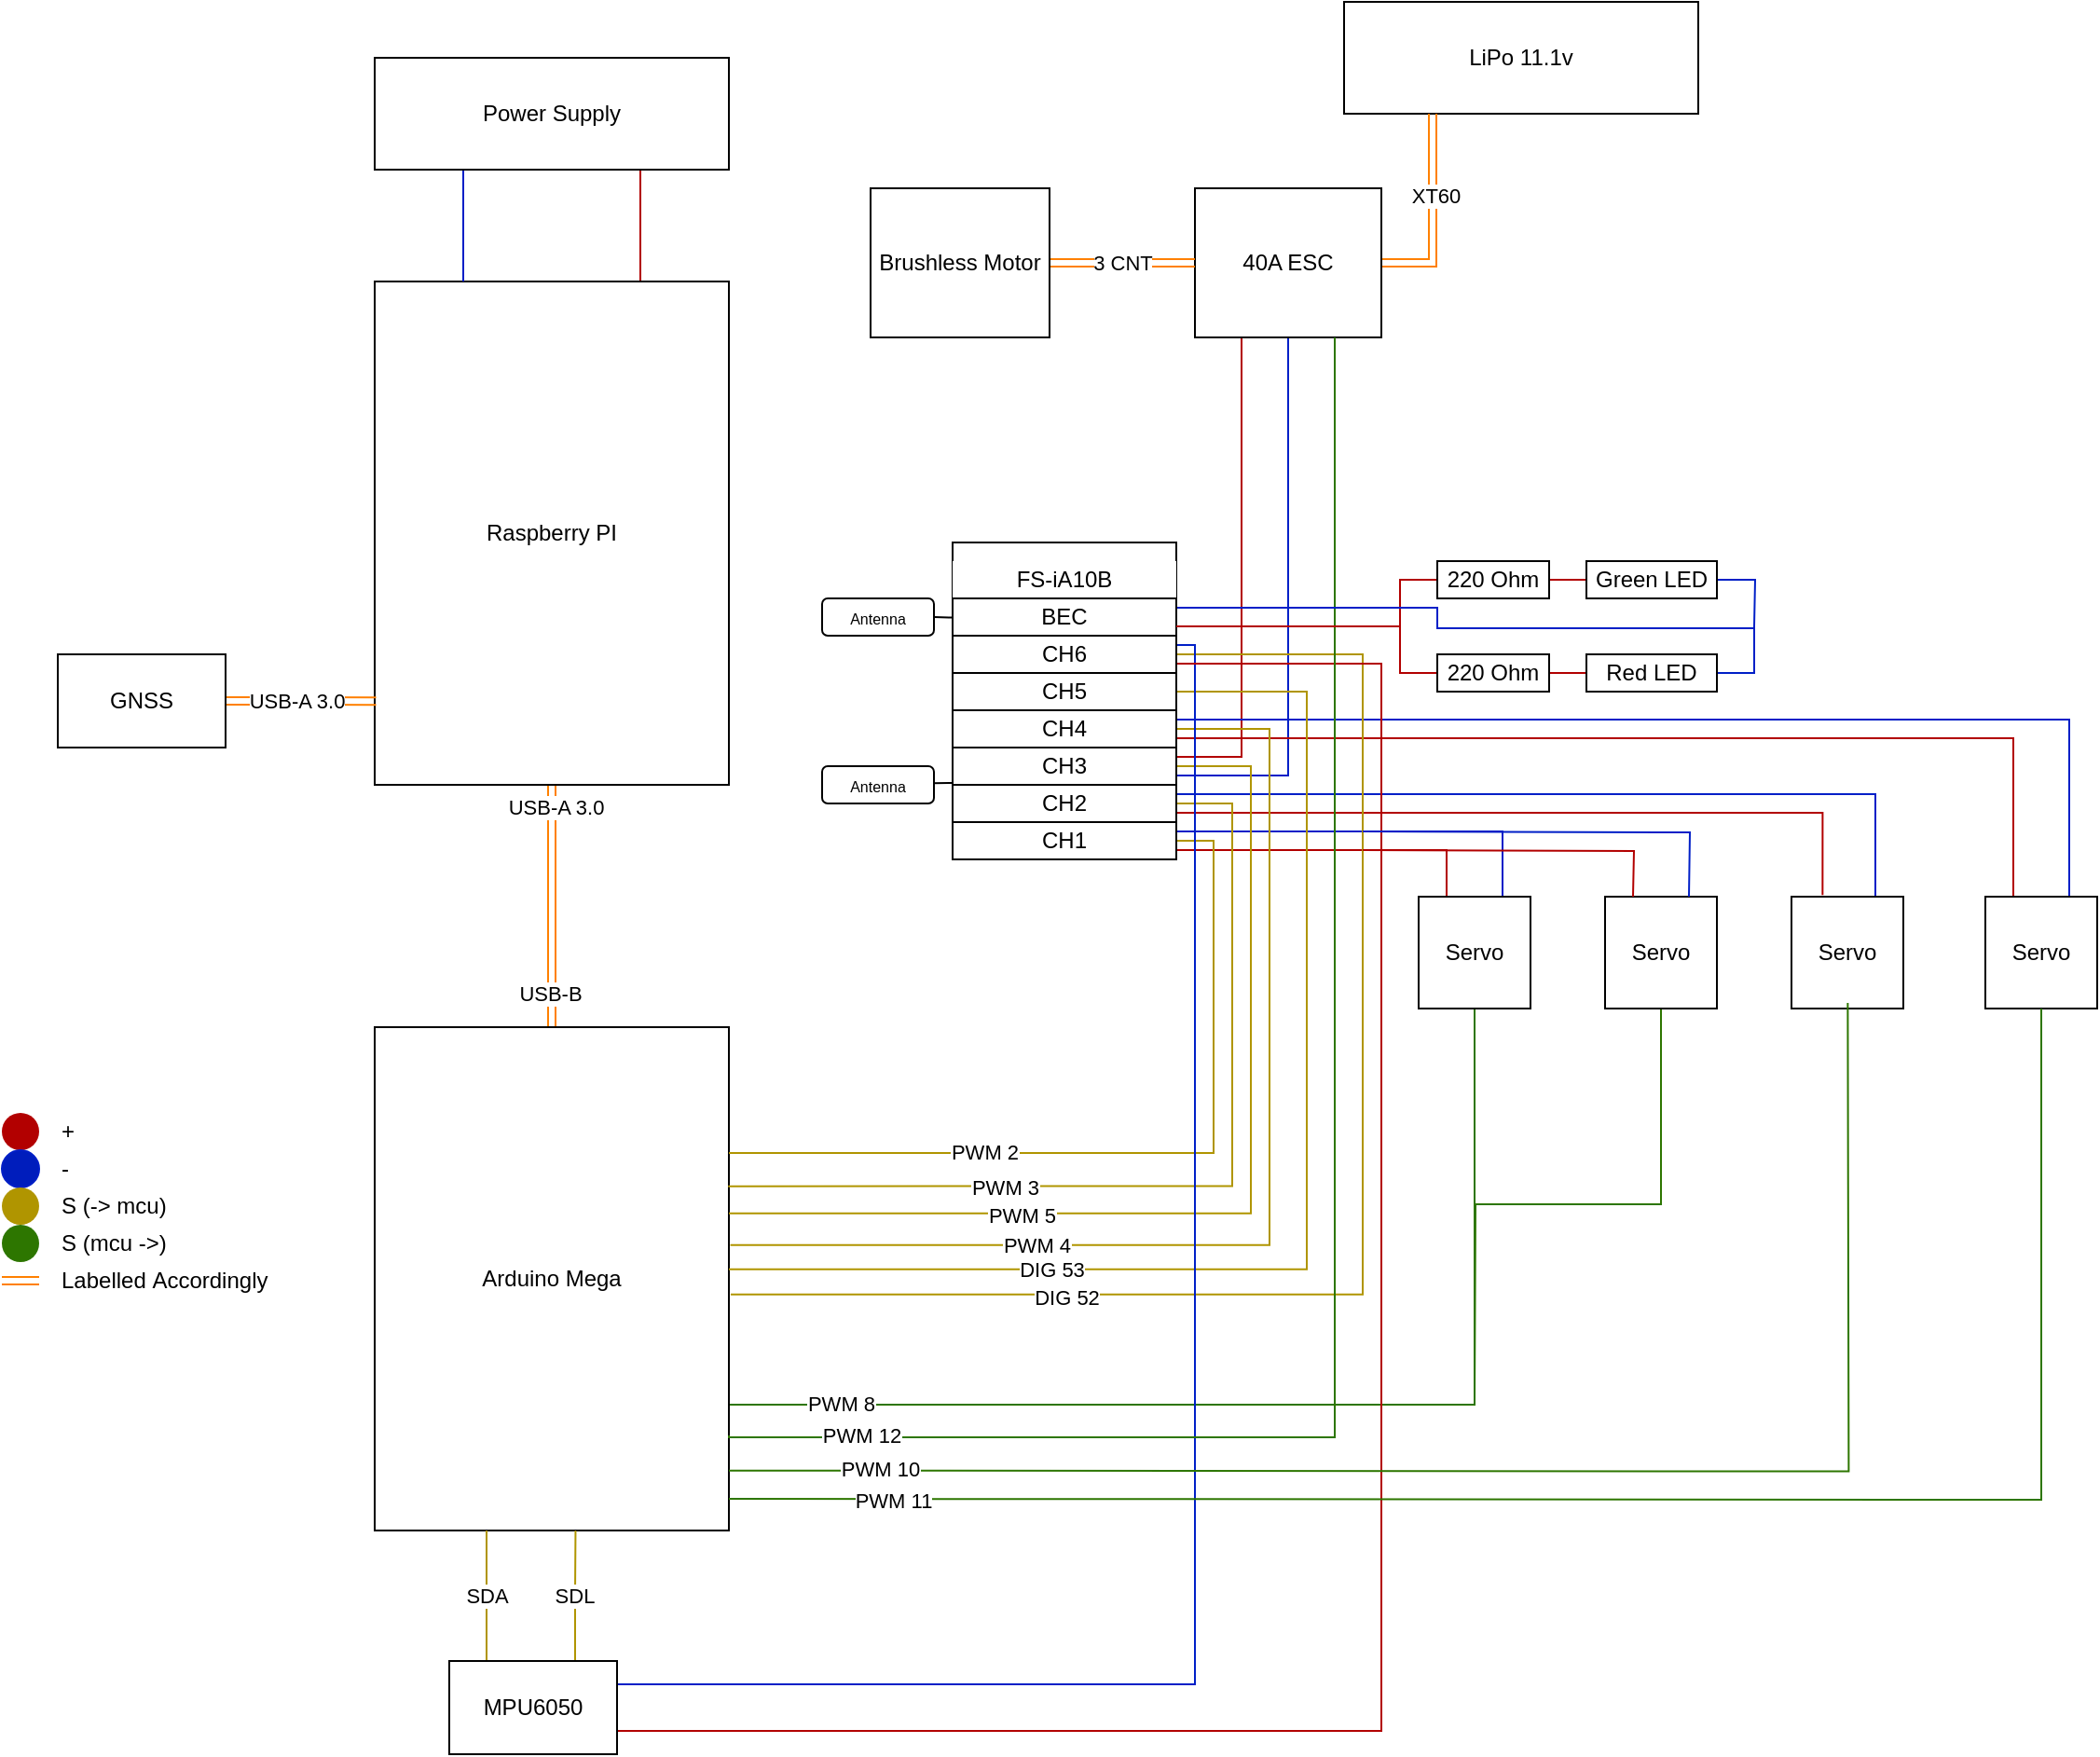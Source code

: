 <mxfile version="21.5.2" type="device">
  <diagram name="Page-1" id="gYwv0pO_W2ZxfAE3Szi0">
    <mxGraphModel dx="1368" dy="1866" grid="1" gridSize="10" guides="1" tooltips="1" connect="1" arrows="1" fold="1" page="1" pageScale="1" pageWidth="850" pageHeight="1100" math="0" shadow="0">
      <root>
        <mxCell id="0" />
        <mxCell id="1" parent="0" />
        <mxCell id="DJHJPJEQN-9kXBu37Lcy-3" value="FS-IA10B" style="rounded=0;whiteSpace=wrap;html=1;" parent="1" vertex="1">
          <mxGeometry x="620" y="-170" width="120" height="170" as="geometry" />
        </mxCell>
        <mxCell id="WVWYZ7rFV6EcUASi3WDG-2" style="edgeStyle=orthogonalEdgeStyle;rounded=0;orthogonalLoop=1;jettySize=auto;html=1;exitX=0.5;exitY=0;exitDx=0;exitDy=0;entryX=0.5;entryY=1;entryDx=0;entryDy=0;startArrow=classic;startFill=1;shape=link;strokeColor=#FF8000;" parent="1" source="DJHJPJEQN-9kXBu37Lcy-4" target="WVWYZ7rFV6EcUASi3WDG-1" edge="1">
          <mxGeometry relative="1" as="geometry" />
        </mxCell>
        <mxCell id="TMuktw5-QDSqHhAgXiy1-4" value="USB-A 3.0" style="edgeLabel;html=1;align=center;verticalAlign=middle;resizable=0;points=[];" parent="WVWYZ7rFV6EcUASi3WDG-2" vertex="1" connectable="0">
          <mxGeometry x="0.815" y="-2" relative="1" as="geometry">
            <mxPoint as="offset" />
          </mxGeometry>
        </mxCell>
        <mxCell id="TMuktw5-QDSqHhAgXiy1-5" value="USB-B" style="edgeLabel;html=1;align=center;verticalAlign=middle;resizable=0;points=[];" parent="WVWYZ7rFV6EcUASi3WDG-2" vertex="1" connectable="0">
          <mxGeometry x="-0.723" y="1" relative="1" as="geometry">
            <mxPoint as="offset" />
          </mxGeometry>
        </mxCell>
        <mxCell id="Wc4w8DCbG8mFYy7jUE38-58" style="edgeStyle=orthogonalEdgeStyle;rounded=0;orthogonalLoop=1;jettySize=auto;html=1;exitX=1;exitY=0.75;exitDx=0;exitDy=0;entryX=0.5;entryY=1;entryDx=0;entryDy=0;fillColor=#60a917;strokeColor=#2D7600;endArrow=none;endFill=0;" parent="1" source="DJHJPJEQN-9kXBu37Lcy-4" target="Wc4w8DCbG8mFYy7jUE38-25" edge="1">
          <mxGeometry relative="1" as="geometry" />
        </mxCell>
        <mxCell id="gy-PyIODb1b4bjc1I1X8-13" value="PWM 8" style="edgeLabel;html=1;align=center;verticalAlign=middle;resizable=0;points=[];" parent="Wc4w8DCbG8mFYy7jUE38-58" vertex="1" connectable="0">
          <mxGeometry x="-0.508" y="1" relative="1" as="geometry">
            <mxPoint x="-91" as="offset" />
          </mxGeometry>
        </mxCell>
        <mxCell id="DJHJPJEQN-9kXBu37Lcy-4" value="&lt;div&gt;Arduino Mega&lt;/div&gt;" style="rounded=0;whiteSpace=wrap;html=1;" parent="1" vertex="1">
          <mxGeometry x="310" y="90" width="190" height="270" as="geometry" />
        </mxCell>
        <mxCell id="G0_ffEqPIUbRc6MpIxqN-1" value="&lt;font style=&quot;font-size: 8px;&quot;&gt;Antenna&lt;/font&gt;" style="rounded=1;whiteSpace=wrap;html=1;" parent="1" vertex="1">
          <mxGeometry x="550" y="-140" width="60" height="20" as="geometry" />
        </mxCell>
        <mxCell id="G0_ffEqPIUbRc6MpIxqN-2" value="&lt;font style=&quot;font-size: 8px;&quot;&gt;Antenna&lt;/font&gt;" style="rounded=1;whiteSpace=wrap;html=1;" parent="1" vertex="1">
          <mxGeometry x="550" y="-50" width="60" height="20" as="geometry" />
        </mxCell>
        <mxCell id="G0_ffEqPIUbRc6MpIxqN-3" value="" style="endArrow=none;html=1;rounded=0;fontSize=8;entryX=1;entryY=0.5;entryDx=0;entryDy=0;exitX=-0.002;exitY=0.237;exitDx=0;exitDy=0;exitPerimeter=0;" parent="1" source="DJHJPJEQN-9kXBu37Lcy-3" target="G0_ffEqPIUbRc6MpIxqN-1" edge="1">
          <mxGeometry width="50" height="50" relative="1" as="geometry">
            <mxPoint x="10" y="190" as="sourcePoint" />
            <mxPoint x="60" y="140" as="targetPoint" />
          </mxGeometry>
        </mxCell>
        <mxCell id="G0_ffEqPIUbRc6MpIxqN-4" value="" style="endArrow=none;html=1;rounded=0;fontSize=8;entryX=1;entryY=0.5;entryDx=0;entryDy=0;" parent="1" edge="1">
          <mxGeometry width="50" height="50" relative="1" as="geometry">
            <mxPoint x="620" y="-41" as="sourcePoint" />
            <mxPoint x="610" y="-40.87" as="targetPoint" />
          </mxGeometry>
        </mxCell>
        <mxCell id="WVWYZ7rFV6EcUASi3WDG-12" style="edgeStyle=orthogonalEdgeStyle;rounded=0;orthogonalLoop=1;jettySize=auto;html=1;exitX=0.75;exitY=0;exitDx=0;exitDy=0;entryX=0.75;entryY=1;entryDx=0;entryDy=0;fillColor=#e51400;strokeColor=#B20000;endArrow=none;endFill=0;" parent="1" source="WVWYZ7rFV6EcUASi3WDG-1" target="WVWYZ7rFV6EcUASi3WDG-8" edge="1">
          <mxGeometry relative="1" as="geometry" />
        </mxCell>
        <mxCell id="WVWYZ7rFV6EcUASi3WDG-1" value="&lt;div&gt;Raspberry PI&lt;/div&gt;" style="rounded=0;whiteSpace=wrap;html=1;" parent="1" vertex="1">
          <mxGeometry x="310" y="-310" width="190" height="270" as="geometry" />
        </mxCell>
        <mxCell id="WVWYZ7rFV6EcUASi3WDG-11" style="edgeStyle=orthogonalEdgeStyle;rounded=0;orthogonalLoop=1;jettySize=auto;html=1;exitX=0.25;exitY=1;exitDx=0;exitDy=0;entryX=0.25;entryY=0;entryDx=0;entryDy=0;fillColor=#0050ef;strokeColor=#001FC7;endArrow=none;endFill=0;" parent="1" source="WVWYZ7rFV6EcUASi3WDG-8" target="WVWYZ7rFV6EcUASi3WDG-1" edge="1">
          <mxGeometry relative="1" as="geometry">
            <mxPoint x="317.714" y="-370" as="targetPoint" />
          </mxGeometry>
        </mxCell>
        <mxCell id="WVWYZ7rFV6EcUASi3WDG-8" value="Power Supply" style="rounded=0;whiteSpace=wrap;html=1;" parent="1" vertex="1">
          <mxGeometry x="310" y="-430" width="190" height="60" as="geometry" />
        </mxCell>
        <mxCell id="Wc4w8DCbG8mFYy7jUE38-6" value="LiPo 11.1v" style="rounded=0;whiteSpace=wrap;html=1;" parent="1" vertex="1">
          <mxGeometry x="830" y="-460" width="190" height="60" as="geometry" />
        </mxCell>
        <mxCell id="Wc4w8DCbG8mFYy7jUE38-11" style="edgeStyle=orthogonalEdgeStyle;rounded=0;orthogonalLoop=1;jettySize=auto;html=1;exitX=0.25;exitY=1;exitDx=0;exitDy=0;entryX=1;entryY=0.25;entryDx=0;entryDy=0;fillColor=#e51400;strokeColor=#B20000;endArrow=none;endFill=0;" parent="1" source="Wc4w8DCbG8mFYy7jUE38-7" target="Wc4w8DCbG8mFYy7jUE38-18" edge="1">
          <mxGeometry relative="1" as="geometry" />
        </mxCell>
        <mxCell id="Wc4w8DCbG8mFYy7jUE38-12" style="edgeStyle=orthogonalEdgeStyle;rounded=0;orthogonalLoop=1;jettySize=auto;html=1;exitX=0.5;exitY=1;exitDx=0;exitDy=0;entryX=1;entryY=0.75;entryDx=0;entryDy=0;endArrow=none;endFill=0;fillColor=#0050ef;strokeColor=#001FC7;" parent="1" source="Wc4w8DCbG8mFYy7jUE38-7" target="Wc4w8DCbG8mFYy7jUE38-18" edge="1">
          <mxGeometry relative="1" as="geometry">
            <Array as="points">
              <mxPoint x="800" y="-45" />
            </Array>
          </mxGeometry>
        </mxCell>
        <mxCell id="D6TfQRYd3fRt45LW4uTW-24" style="edgeStyle=orthogonalEdgeStyle;rounded=0;orthogonalLoop=1;jettySize=auto;html=1;exitX=1;exitY=0.5;exitDx=0;exitDy=0;entryX=0.25;entryY=1;entryDx=0;entryDy=0;shape=link;strokeColor=#FF8000;" parent="1" source="Wc4w8DCbG8mFYy7jUE38-7" target="Wc4w8DCbG8mFYy7jUE38-6" edge="1">
          <mxGeometry relative="1" as="geometry" />
        </mxCell>
        <mxCell id="TMuktw5-QDSqHhAgXiy1-2" value="XT60" style="edgeLabel;html=1;align=center;verticalAlign=middle;resizable=0;points=[];" parent="D6TfQRYd3fRt45LW4uTW-24" vertex="1" connectable="0">
          <mxGeometry x="0.2" relative="1" as="geometry">
            <mxPoint x="1" y="1" as="offset" />
          </mxGeometry>
        </mxCell>
        <mxCell id="Wc4w8DCbG8mFYy7jUE38-7" value="40A ESC" style="rounded=0;whiteSpace=wrap;html=1;" parent="1" vertex="1">
          <mxGeometry x="750" y="-360" width="100" height="80" as="geometry" />
        </mxCell>
        <mxCell id="Wc4w8DCbG8mFYy7jUE38-30" style="edgeStyle=orthogonalEdgeStyle;rounded=0;orthogonalLoop=1;jettySize=auto;html=1;exitX=1;exitY=0.75;exitDx=0;exitDy=0;entryX=0.25;entryY=0;entryDx=0;entryDy=0;fillColor=#e51400;strokeColor=#B20000;endArrow=none;endFill=0;" parent="1" source="Wc4w8DCbG8mFYy7jUE38-16" target="Wc4w8DCbG8mFYy7jUE38-25" edge="1">
          <mxGeometry relative="1" as="geometry" />
        </mxCell>
        <mxCell id="Wc4w8DCbG8mFYy7jUE38-31" style="edgeStyle=orthogonalEdgeStyle;rounded=0;orthogonalLoop=1;jettySize=auto;html=1;exitX=1;exitY=0.25;exitDx=0;exitDy=0;entryX=0.75;entryY=0;entryDx=0;entryDy=0;endArrow=none;endFill=0;fillColor=#0050ef;strokeColor=#001FC7;" parent="1" source="Wc4w8DCbG8mFYy7jUE38-16" target="Wc4w8DCbG8mFYy7jUE38-25" edge="1">
          <mxGeometry relative="1" as="geometry" />
        </mxCell>
        <mxCell id="Wc4w8DCbG8mFYy7jUE38-51" style="edgeStyle=orthogonalEdgeStyle;rounded=0;orthogonalLoop=1;jettySize=auto;html=1;exitX=1;exitY=0.5;exitDx=0;exitDy=0;entryX=1;entryY=0.25;entryDx=0;entryDy=0;fillColor=#e3c800;strokeColor=#B09500;endArrow=none;endFill=0;" parent="1" source="Wc4w8DCbG8mFYy7jUE38-16" target="DJHJPJEQN-9kXBu37Lcy-4" edge="1">
          <mxGeometry relative="1" as="geometry" />
        </mxCell>
        <mxCell id="gy-PyIODb1b4bjc1I1X8-22" value="PWM 2" style="edgeLabel;html=1;align=center;verticalAlign=middle;resizable=0;points=[];" parent="Wc4w8DCbG8mFYy7jUE38-51" vertex="1" connectable="0">
          <mxGeometry x="0.451" y="-1" relative="1" as="geometry">
            <mxPoint x="14" as="offset" />
          </mxGeometry>
        </mxCell>
        <mxCell id="Wc4w8DCbG8mFYy7jUE38-16" value="CH1" style="rounded=0;whiteSpace=wrap;html=1;" parent="1" vertex="1">
          <mxGeometry x="620" y="-20" width="120" height="20" as="geometry" />
        </mxCell>
        <mxCell id="Wc4w8DCbG8mFYy7jUE38-38" style="edgeStyle=orthogonalEdgeStyle;rounded=0;orthogonalLoop=1;jettySize=auto;html=1;exitX=1;exitY=0.75;exitDx=0;exitDy=0;entryX=0.278;entryY=-0.015;entryDx=0;entryDy=0;entryPerimeter=0;fillColor=#e51400;strokeColor=#B20000;endArrow=none;endFill=0;" parent="1" source="Wc4w8DCbG8mFYy7jUE38-17" target="Wc4w8DCbG8mFYy7jUE38-27" edge="1">
          <mxGeometry relative="1" as="geometry" />
        </mxCell>
        <mxCell id="Wc4w8DCbG8mFYy7jUE38-40" style="edgeStyle=orthogonalEdgeStyle;rounded=0;orthogonalLoop=1;jettySize=auto;html=1;exitX=1;exitY=0.25;exitDx=0;exitDy=0;entryX=0.75;entryY=0;entryDx=0;entryDy=0;endArrow=none;endFill=0;fillColor=#0050ef;strokeColor=#001FC7;" parent="1" source="Wc4w8DCbG8mFYy7jUE38-17" target="Wc4w8DCbG8mFYy7jUE38-27" edge="1">
          <mxGeometry relative="1" as="geometry" />
        </mxCell>
        <mxCell id="Wc4w8DCbG8mFYy7jUE38-52" style="edgeStyle=orthogonalEdgeStyle;rounded=0;orthogonalLoop=1;jettySize=auto;html=1;exitX=1;exitY=0.5;exitDx=0;exitDy=0;entryX=0.998;entryY=0.316;entryDx=0;entryDy=0;entryPerimeter=0;fillColor=#e3c800;strokeColor=#B09500;endArrow=none;endFill=0;" parent="1" source="Wc4w8DCbG8mFYy7jUE38-17" target="DJHJPJEQN-9kXBu37Lcy-4" edge="1">
          <mxGeometry relative="1" as="geometry">
            <Array as="points">
              <mxPoint x="770" y="-30" />
              <mxPoint x="770" y="175" />
            </Array>
          </mxGeometry>
        </mxCell>
        <mxCell id="gy-PyIODb1b4bjc1I1X8-21" value="PWM 3" style="edgeLabel;html=1;align=center;verticalAlign=middle;resizable=0;points=[];" parent="Wc4w8DCbG8mFYy7jUE38-52" vertex="1" connectable="0">
          <mxGeometry x="0.414" relative="1" as="geometry">
            <mxPoint as="offset" />
          </mxGeometry>
        </mxCell>
        <mxCell id="Wc4w8DCbG8mFYy7jUE38-17" value="CH2" style="rounded=0;whiteSpace=wrap;html=1;" parent="1" vertex="1">
          <mxGeometry x="620" y="-40" width="120" height="20" as="geometry" />
        </mxCell>
        <mxCell id="Wc4w8DCbG8mFYy7jUE38-53" style="edgeStyle=orthogonalEdgeStyle;rounded=0;orthogonalLoop=1;jettySize=auto;html=1;exitX=1;exitY=0.5;exitDx=0;exitDy=0;entryX=1;entryY=0.37;entryDx=0;entryDy=0;entryPerimeter=0;fillColor=#e3c800;strokeColor=#B09500;endArrow=none;endFill=0;" parent="1" source="Wc4w8DCbG8mFYy7jUE38-18" target="DJHJPJEQN-9kXBu37Lcy-4" edge="1">
          <mxGeometry relative="1" as="geometry">
            <Array as="points">
              <mxPoint x="780" y="-50" />
              <mxPoint x="780" y="190" />
            </Array>
          </mxGeometry>
        </mxCell>
        <mxCell id="gy-PyIODb1b4bjc1I1X8-20" value="PWM 5" style="edgeLabel;html=1;align=center;verticalAlign=middle;resizable=0;points=[];" parent="Wc4w8DCbG8mFYy7jUE38-53" vertex="1" connectable="0">
          <mxGeometry x="0.367" relative="1" as="geometry">
            <mxPoint x="-21" y="1" as="offset" />
          </mxGeometry>
        </mxCell>
        <mxCell id="Wc4w8DCbG8mFYy7jUE38-18" value="CH3" style="rounded=0;whiteSpace=wrap;html=1;" parent="1" vertex="1">
          <mxGeometry x="620" y="-60" width="120" height="20" as="geometry" />
        </mxCell>
        <mxCell id="Wc4w8DCbG8mFYy7jUE38-45" style="edgeStyle=orthogonalEdgeStyle;rounded=0;orthogonalLoop=1;jettySize=auto;html=1;exitX=1;exitY=0.75;exitDx=0;exitDy=0;entryX=0.25;entryY=0;entryDx=0;entryDy=0;fillColor=#e51400;strokeColor=#B20000;endArrow=none;endFill=0;" parent="1" source="Wc4w8DCbG8mFYy7jUE38-19" target="Wc4w8DCbG8mFYy7jUE38-28" edge="1">
          <mxGeometry relative="1" as="geometry" />
        </mxCell>
        <mxCell id="Wc4w8DCbG8mFYy7jUE38-46" style="edgeStyle=orthogonalEdgeStyle;rounded=0;orthogonalLoop=1;jettySize=auto;html=1;exitX=1;exitY=0.25;exitDx=0;exitDy=0;entryX=0.75;entryY=0;entryDx=0;entryDy=0;endArrow=none;endFill=0;fillColor=#0050ef;strokeColor=#001FC7;" parent="1" source="Wc4w8DCbG8mFYy7jUE38-19" target="Wc4w8DCbG8mFYy7jUE38-28" edge="1">
          <mxGeometry relative="1" as="geometry" />
        </mxCell>
        <mxCell id="Wc4w8DCbG8mFYy7jUE38-54" style="edgeStyle=orthogonalEdgeStyle;rounded=0;orthogonalLoop=1;jettySize=auto;html=1;exitX=1;exitY=0.5;exitDx=0;exitDy=0;entryX=1.004;entryY=0.433;entryDx=0;entryDy=0;entryPerimeter=0;fillColor=#e3c800;strokeColor=#B09500;endArrow=none;endFill=0;" parent="1" source="Wc4w8DCbG8mFYy7jUE38-19" target="DJHJPJEQN-9kXBu37Lcy-4" edge="1">
          <mxGeometry relative="1" as="geometry">
            <mxPoint x="800" y="210" as="targetPoint" />
            <Array as="points">
              <mxPoint x="790" y="-70" />
              <mxPoint x="790" y="207" />
            </Array>
          </mxGeometry>
        </mxCell>
        <mxCell id="gy-PyIODb1b4bjc1I1X8-19" value="PWM 4" style="edgeLabel;html=1;align=center;verticalAlign=middle;resizable=0;points=[];" parent="Wc4w8DCbG8mFYy7jUE38-54" vertex="1" connectable="0">
          <mxGeometry x="0.391" relative="1" as="geometry">
            <mxPoint x="-24" as="offset" />
          </mxGeometry>
        </mxCell>
        <mxCell id="Wc4w8DCbG8mFYy7jUE38-19" value="CH4" style="rounded=0;whiteSpace=wrap;html=1;" parent="1" vertex="1">
          <mxGeometry x="620" y="-80" width="120" height="20" as="geometry" />
        </mxCell>
        <mxCell id="Wc4w8DCbG8mFYy7jUE38-55" style="edgeStyle=orthogonalEdgeStyle;rounded=0;orthogonalLoop=1;jettySize=auto;html=1;exitX=1;exitY=0.5;exitDx=0;exitDy=0;entryX=1;entryY=0.481;entryDx=0;entryDy=0;entryPerimeter=0;fillColor=#e3c800;strokeColor=#B09500;endArrow=none;endFill=0;" parent="1" source="Wc4w8DCbG8mFYy7jUE38-21" target="DJHJPJEQN-9kXBu37Lcy-4" edge="1">
          <mxGeometry relative="1" as="geometry">
            <Array as="points">
              <mxPoint x="810" y="-90" />
              <mxPoint x="810" y="220" />
            </Array>
          </mxGeometry>
        </mxCell>
        <mxCell id="gy-PyIODb1b4bjc1I1X8-18" value="DIG 53" style="edgeLabel;html=1;align=center;verticalAlign=middle;resizable=0;points=[];" parent="Wc4w8DCbG8mFYy7jUE38-55" vertex="1" connectable="0">
          <mxGeometry x="0.589" y="1" relative="1" as="geometry">
            <mxPoint x="31" y="-1" as="offset" />
          </mxGeometry>
        </mxCell>
        <mxCell id="Wc4w8DCbG8mFYy7jUE38-21" value="CH5" style="rounded=0;whiteSpace=wrap;html=1;" parent="1" vertex="1">
          <mxGeometry x="620" y="-100" width="120" height="20" as="geometry" />
        </mxCell>
        <mxCell id="Wc4w8DCbG8mFYy7jUE38-67" style="edgeStyle=orthogonalEdgeStyle;rounded=0;orthogonalLoop=1;jettySize=auto;html=1;exitX=1;exitY=0.5;exitDx=0;exitDy=0;entryX=1.005;entryY=0.531;entryDx=0;entryDy=0;entryPerimeter=0;fillColor=#e3c800;strokeColor=#B09500;endArrow=none;endFill=0;" parent="1" source="Wc4w8DCbG8mFYy7jUE38-22" target="DJHJPJEQN-9kXBu37Lcy-4" edge="1">
          <mxGeometry relative="1" as="geometry">
            <Array as="points">
              <mxPoint x="840" y="-110" />
              <mxPoint x="840" y="233" />
            </Array>
          </mxGeometry>
        </mxCell>
        <mxCell id="gy-PyIODb1b4bjc1I1X8-17" value="DIG 52" style="edgeLabel;html=1;align=center;verticalAlign=middle;resizable=0;points=[];" parent="Wc4w8DCbG8mFYy7jUE38-67" vertex="1" connectable="0">
          <mxGeometry x="0.509" relative="1" as="geometry">
            <mxPoint x="-12" y="1" as="offset" />
          </mxGeometry>
        </mxCell>
        <mxCell id="nr2log7gX2YYfn-kNCAz-1" style="edgeStyle=orthogonalEdgeStyle;rounded=0;orthogonalLoop=1;jettySize=auto;html=1;exitX=1;exitY=0.25;exitDx=0;exitDy=0;entryX=1;entryY=0.25;entryDx=0;entryDy=0;strokeColor=#001FC7;endArrow=none;endFill=0;" parent="1" source="Wc4w8DCbG8mFYy7jUE38-22" target="gy-PyIODb1b4bjc1I1X8-1" edge="1">
          <mxGeometry relative="1" as="geometry">
            <Array as="points">
              <mxPoint x="750" y="-115" />
              <mxPoint x="750" y="443" />
            </Array>
          </mxGeometry>
        </mxCell>
        <mxCell id="nr2log7gX2YYfn-kNCAz-2" style="edgeStyle=orthogonalEdgeStyle;rounded=0;orthogonalLoop=1;jettySize=auto;html=1;exitX=1;exitY=0.75;exitDx=0;exitDy=0;entryX=1;entryY=0.75;entryDx=0;entryDy=0;strokeColor=#B20000;endArrow=none;endFill=0;" parent="1" source="Wc4w8DCbG8mFYy7jUE38-22" target="gy-PyIODb1b4bjc1I1X8-1" edge="1">
          <mxGeometry relative="1" as="geometry">
            <Array as="points">
              <mxPoint x="850" y="-105" />
              <mxPoint x="850" y="468" />
            </Array>
          </mxGeometry>
        </mxCell>
        <mxCell id="Wc4w8DCbG8mFYy7jUE38-22" value="CH6" style="rounded=0;whiteSpace=wrap;html=1;" parent="1" vertex="1">
          <mxGeometry x="620" y="-120" width="120" height="20" as="geometry" />
        </mxCell>
        <mxCell id="Wc4w8DCbG8mFYy7jUE38-23" value="FS-iA10B" style="rounded=0;whiteSpace=wrap;html=1;strokeColor=none;" parent="1" vertex="1">
          <mxGeometry x="620" y="-160" width="120" height="20" as="geometry" />
        </mxCell>
        <mxCell id="Wc4w8DCbG8mFYy7jUE38-24" style="edgeStyle=orthogonalEdgeStyle;rounded=0;orthogonalLoop=1;jettySize=auto;html=1;exitX=0.75;exitY=1;exitDx=0;exitDy=0;fillColor=#60a917;strokeColor=#2D7600;endArrow=none;endFill=0;" parent="1" source="Wc4w8DCbG8mFYy7jUE38-7" edge="1">
          <mxGeometry relative="1" as="geometry">
            <mxPoint x="940" y="-260" as="sourcePoint" />
            <mxPoint x="500" y="309" as="targetPoint" />
            <Array as="points">
              <mxPoint x="825" y="310" />
              <mxPoint x="500" y="310" />
            </Array>
          </mxGeometry>
        </mxCell>
        <mxCell id="gy-PyIODb1b4bjc1I1X8-14" value="PWM 12" style="edgeLabel;html=1;align=center;verticalAlign=middle;resizable=0;points=[];" parent="Wc4w8DCbG8mFYy7jUE38-24" vertex="1" connectable="0">
          <mxGeometry x="0.849" y="-1" relative="1" as="geometry">
            <mxPoint x="3" as="offset" />
          </mxGeometry>
        </mxCell>
        <mxCell id="Wc4w8DCbG8mFYy7jUE38-25" value="Servo" style="rounded=0;whiteSpace=wrap;html=1;" parent="1" vertex="1">
          <mxGeometry x="870" y="20" width="60" height="60" as="geometry" />
        </mxCell>
        <mxCell id="D6TfQRYd3fRt45LW4uTW-27" style="edgeStyle=orthogonalEdgeStyle;rounded=0;orthogonalLoop=1;jettySize=auto;html=1;exitX=0.5;exitY=1;exitDx=0;exitDy=0;strokeColor=#2D7600;endArrow=none;endFill=0;" parent="1" source="Wc4w8DCbG8mFYy7jUE38-26" edge="1">
          <mxGeometry relative="1" as="geometry">
            <mxPoint x="900" y="290" as="targetPoint" />
          </mxGeometry>
        </mxCell>
        <mxCell id="Wc4w8DCbG8mFYy7jUE38-26" value="Servo" style="rounded=0;whiteSpace=wrap;html=1;" parent="1" vertex="1">
          <mxGeometry x="970" y="20" width="60" height="60" as="geometry" />
        </mxCell>
        <mxCell id="Wc4w8DCbG8mFYy7jUE38-27" value="Servo" style="rounded=0;whiteSpace=wrap;html=1;" parent="1" vertex="1">
          <mxGeometry x="1070" y="20" width="60" height="60" as="geometry" />
        </mxCell>
        <mxCell id="Wc4w8DCbG8mFYy7jUE38-28" value="Servo" style="rounded=0;whiteSpace=wrap;html=1;" parent="1" vertex="1">
          <mxGeometry x="1174" y="20" width="60" height="60" as="geometry" />
        </mxCell>
        <mxCell id="Wc4w8DCbG8mFYy7jUE38-34" style="edgeStyle=orthogonalEdgeStyle;rounded=0;orthogonalLoop=1;jettySize=auto;html=1;exitX=1;exitY=0.75;exitDx=0;exitDy=0;entryX=0.25;entryY=0;entryDx=0;entryDy=0;fillColor=#e51400;strokeColor=#B20000;endArrow=none;endFill=0;" parent="1" edge="1">
          <mxGeometry relative="1" as="geometry">
            <mxPoint x="840" y="-5" as="sourcePoint" />
            <mxPoint x="985" y="20" as="targetPoint" />
          </mxGeometry>
        </mxCell>
        <mxCell id="Wc4w8DCbG8mFYy7jUE38-35" style="edgeStyle=orthogonalEdgeStyle;rounded=0;orthogonalLoop=1;jettySize=auto;html=1;exitX=1;exitY=0.25;exitDx=0;exitDy=0;entryX=0.75;entryY=0;entryDx=0;entryDy=0;endArrow=none;endFill=0;fillColor=#0050ef;strokeColor=#001FC7;" parent="1" edge="1">
          <mxGeometry relative="1" as="geometry">
            <mxPoint x="840" y="-15" as="sourcePoint" />
            <mxPoint x="1015" y="20" as="targetPoint" />
          </mxGeometry>
        </mxCell>
        <mxCell id="Wc4w8DCbG8mFYy7jUE38-60" style="edgeStyle=orthogonalEdgeStyle;rounded=0;orthogonalLoop=1;jettySize=auto;html=1;exitX=0.999;exitY=0.892;exitDx=0;exitDy=0;entryX=0.5;entryY=1;entryDx=0;entryDy=0;fillColor=#60a917;strokeColor=#2D7600;endArrow=none;endFill=0;exitPerimeter=0;" parent="1" edge="1">
          <mxGeometry relative="1" as="geometry">
            <mxPoint x="500.0" y="327.84" as="sourcePoint" />
            <mxPoint x="1100.19" y="77" as="targetPoint" />
          </mxGeometry>
        </mxCell>
        <mxCell id="gy-PyIODb1b4bjc1I1X8-15" value="PWM 10" style="edgeLabel;html=1;align=center;verticalAlign=middle;resizable=0;points=[];" parent="Wc4w8DCbG8mFYy7jUE38-60" vertex="1" connectable="0">
          <mxGeometry x="-0.689" relative="1" as="geometry">
            <mxPoint x="-52" y="-1" as="offset" />
          </mxGeometry>
        </mxCell>
        <mxCell id="Wc4w8DCbG8mFYy7jUE38-61" style="edgeStyle=orthogonalEdgeStyle;rounded=0;orthogonalLoop=1;jettySize=auto;html=1;entryX=0.5;entryY=1;entryDx=0;entryDy=0;fillColor=#60a917;strokeColor=#2D7600;endArrow=none;endFill=0;" parent="1" target="Wc4w8DCbG8mFYy7jUE38-28" edge="1">
          <mxGeometry relative="1" as="geometry">
            <mxPoint x="500" y="343" as="sourcePoint" />
            <mxPoint x="900" y="130" as="targetPoint" />
          </mxGeometry>
        </mxCell>
        <mxCell id="gy-PyIODb1b4bjc1I1X8-16" value="PWM 11" style="edgeLabel;html=1;align=center;verticalAlign=middle;resizable=0;points=[];" parent="Wc4w8DCbG8mFYy7jUE38-61" vertex="1" connectable="0">
          <mxGeometry x="-0.605" relative="1" as="geometry">
            <mxPoint x="-103" y="1" as="offset" />
          </mxGeometry>
        </mxCell>
        <mxCell id="D6TfQRYd3fRt45LW4uTW-6" style="edgeStyle=orthogonalEdgeStyle;rounded=0;orthogonalLoop=1;jettySize=auto;html=1;entryX=0.004;entryY=0.834;entryDx=0;entryDy=0;entryPerimeter=0;shape=link;strokeColor=#FF8000;" parent="1" source="D6TfQRYd3fRt45LW4uTW-5" target="WVWYZ7rFV6EcUASi3WDG-1" edge="1">
          <mxGeometry relative="1" as="geometry" />
        </mxCell>
        <mxCell id="TMuktw5-QDSqHhAgXiy1-3" value="USB-A 3.0" style="edgeLabel;html=1;align=center;verticalAlign=middle;resizable=0;points=[];" parent="D6TfQRYd3fRt45LW4uTW-6" vertex="1" connectable="0">
          <mxGeometry x="-0.061" relative="1" as="geometry">
            <mxPoint as="offset" />
          </mxGeometry>
        </mxCell>
        <mxCell id="D6TfQRYd3fRt45LW4uTW-5" value="&lt;div&gt;GNSS&lt;/div&gt;" style="rounded=0;whiteSpace=wrap;html=1;" parent="1" vertex="1">
          <mxGeometry x="140" y="-110" width="90" height="50" as="geometry" />
        </mxCell>
        <mxCell id="D6TfQRYd3fRt45LW4uTW-9" value="" style="ellipse;whiteSpace=wrap;html=1;aspect=fixed;fillColor=#B20000;strokeColor=none;" parent="1" vertex="1">
          <mxGeometry x="110" y="136" width="20" height="20" as="geometry" />
        </mxCell>
        <mxCell id="D6TfQRYd3fRt45LW4uTW-12" value="+" style="text;html=1;strokeColor=none;fillColor=none;align=left;verticalAlign=middle;whiteSpace=wrap;rounded=0;" parent="1" vertex="1">
          <mxGeometry x="140" y="136" width="60" height="20" as="geometry" />
        </mxCell>
        <mxCell id="D6TfQRYd3fRt45LW4uTW-13" value="" style="ellipse;whiteSpace=wrap;html=1;aspect=fixed;fillColor=#001DBC;strokeColor=#001FC7;" parent="1" vertex="1">
          <mxGeometry x="110" y="156" width="20" height="20" as="geometry" />
        </mxCell>
        <mxCell id="D6TfQRYd3fRt45LW4uTW-14" value="-" style="text;html=1;strokeColor=none;fillColor=none;align=left;verticalAlign=middle;whiteSpace=wrap;rounded=0;" parent="1" vertex="1">
          <mxGeometry x="140" y="156" width="60" height="20" as="geometry" />
        </mxCell>
        <mxCell id="D6TfQRYd3fRt45LW4uTW-15" value="S (-&amp;gt; mcu)" style="text;html=1;strokeColor=none;fillColor=none;align=left;verticalAlign=middle;whiteSpace=wrap;rounded=0;" parent="1" vertex="1">
          <mxGeometry x="140" y="176" width="60" height="20" as="geometry" />
        </mxCell>
        <mxCell id="D6TfQRYd3fRt45LW4uTW-16" value="" style="ellipse;whiteSpace=wrap;html=1;aspect=fixed;fillColor=#B09500;strokeColor=none;" parent="1" vertex="1">
          <mxGeometry x="110" y="176" width="20" height="20" as="geometry" />
        </mxCell>
        <mxCell id="D6TfQRYd3fRt45LW4uTW-17" value="" style="ellipse;whiteSpace=wrap;html=1;aspect=fixed;fillColor=#2D7600;strokeColor=none;" parent="1" vertex="1">
          <mxGeometry x="110" y="196" width="20" height="20" as="geometry" />
        </mxCell>
        <mxCell id="D6TfQRYd3fRt45LW4uTW-18" value="S (mcu -&amp;gt;)" style="text;html=1;strokeColor=none;fillColor=none;align=left;verticalAlign=middle;whiteSpace=wrap;rounded=0;" parent="1" vertex="1">
          <mxGeometry x="140" y="196" width="60" height="20" as="geometry" />
        </mxCell>
        <mxCell id="D6TfQRYd3fRt45LW4uTW-22" value="" style="edgeStyle=orthogonalEdgeStyle;rounded=0;orthogonalLoop=1;jettySize=auto;html=1;shape=link;strokeColor=#FF8000;" parent="1" source="D6TfQRYd3fRt45LW4uTW-20" target="Wc4w8DCbG8mFYy7jUE38-7" edge="1">
          <mxGeometry relative="1" as="geometry">
            <Array as="points">
              <mxPoint x="740" y="-320" />
              <mxPoint x="740" y="-320" />
            </Array>
          </mxGeometry>
        </mxCell>
        <mxCell id="TMuktw5-QDSqHhAgXiy1-1" value="3 CNT" style="edgeLabel;html=1;align=center;verticalAlign=middle;resizable=0;points=[];" parent="D6TfQRYd3fRt45LW4uTW-22" vertex="1" connectable="0">
          <mxGeometry relative="1" as="geometry">
            <mxPoint as="offset" />
          </mxGeometry>
        </mxCell>
        <mxCell id="D6TfQRYd3fRt45LW4uTW-20" value="Brushless Motor" style="rounded=0;whiteSpace=wrap;html=1;" parent="1" vertex="1">
          <mxGeometry x="576" y="-360" width="96" height="80" as="geometry" />
        </mxCell>
        <mxCell id="D6TfQRYd3fRt45LW4uTW-25" value="" style="endArrow=none;html=1;rounded=0;shape=link;strokeColor=#FF8000;" parent="1" edge="1">
          <mxGeometry width="50" height="50" relative="1" as="geometry">
            <mxPoint x="110" y="226" as="sourcePoint" />
            <mxPoint x="130" y="226" as="targetPoint" />
          </mxGeometry>
        </mxCell>
        <mxCell id="D6TfQRYd3fRt45LW4uTW-26" value="Labelled&amp;nbsp;Accordingly" style="text;html=1;strokeColor=none;fillColor=none;align=left;verticalAlign=middle;whiteSpace=wrap;rounded=0;" parent="1" vertex="1">
          <mxGeometry x="140" y="216" width="160" height="20" as="geometry" />
        </mxCell>
        <mxCell id="D6TfQRYd3fRt45LW4uTW-32" style="edgeStyle=orthogonalEdgeStyle;rounded=0;orthogonalLoop=1;jettySize=auto;html=1;exitX=1;exitY=0.75;exitDx=0;exitDy=0;entryX=0;entryY=0.5;entryDx=0;entryDy=0;endArrow=none;endFill=0;strokeColor=#B20000;" parent="1" source="D6TfQRYd3fRt45LW4uTW-28" target="D6TfQRYd3fRt45LW4uTW-31" edge="1">
          <mxGeometry relative="1" as="geometry">
            <Array as="points">
              <mxPoint x="860" y="-125" />
              <mxPoint x="860" y="-150" />
            </Array>
          </mxGeometry>
        </mxCell>
        <mxCell id="D6TfQRYd3fRt45LW4uTW-43" style="edgeStyle=orthogonalEdgeStyle;rounded=0;orthogonalLoop=1;jettySize=auto;html=1;exitX=1;exitY=0.25;exitDx=0;exitDy=0;endArrow=none;endFill=0;strokeColor=#001FC7;" parent="1" source="D6TfQRYd3fRt45LW4uTW-28" edge="1">
          <mxGeometry relative="1" as="geometry">
            <mxPoint x="1050" y="-125" as="targetPoint" />
            <Array as="points">
              <mxPoint x="880" y="-135" />
              <mxPoint x="880" y="-124" />
              <mxPoint x="1050" y="-124" />
            </Array>
          </mxGeometry>
        </mxCell>
        <mxCell id="D6TfQRYd3fRt45LW4uTW-28" value="BEC" style="rounded=0;whiteSpace=wrap;html=1;" parent="1" vertex="1">
          <mxGeometry x="620" y="-140" width="120" height="20" as="geometry" />
        </mxCell>
        <mxCell id="D6TfQRYd3fRt45LW4uTW-38" style="edgeStyle=orthogonalEdgeStyle;rounded=0;orthogonalLoop=1;jettySize=auto;html=1;exitX=1;exitY=0.5;exitDx=0;exitDy=0;entryX=0;entryY=0.5;entryDx=0;entryDy=0;endArrow=none;endFill=0;strokeColor=#B20000;" parent="1" source="D6TfQRYd3fRt45LW4uTW-31" target="D6TfQRYd3fRt45LW4uTW-37" edge="1">
          <mxGeometry relative="1" as="geometry" />
        </mxCell>
        <mxCell id="D6TfQRYd3fRt45LW4uTW-31" value="220 Ohm" style="rounded=0;whiteSpace=wrap;html=1;" parent="1" vertex="1">
          <mxGeometry x="880" y="-160" width="60" height="20" as="geometry" />
        </mxCell>
        <mxCell id="D6TfQRYd3fRt45LW4uTW-36" style="edgeStyle=orthogonalEdgeStyle;rounded=0;orthogonalLoop=1;jettySize=auto;html=1;exitX=0;exitY=0.5;exitDx=0;exitDy=0;entryX=1;entryY=0.75;entryDx=0;entryDy=0;endArrow=none;endFill=0;strokeColor=#B20000;" parent="1" source="D6TfQRYd3fRt45LW4uTW-35" target="D6TfQRYd3fRt45LW4uTW-28" edge="1">
          <mxGeometry relative="1" as="geometry">
            <Array as="points">
              <mxPoint x="860" y="-100" />
              <mxPoint x="860" y="-125" />
            </Array>
          </mxGeometry>
        </mxCell>
        <mxCell id="D6TfQRYd3fRt45LW4uTW-40" style="edgeStyle=orthogonalEdgeStyle;rounded=0;orthogonalLoop=1;jettySize=auto;html=1;exitX=1;exitY=0.5;exitDx=0;exitDy=0;entryX=0;entryY=0.5;entryDx=0;entryDy=0;endArrow=none;endFill=0;strokeColor=#B20000;" parent="1" source="D6TfQRYd3fRt45LW4uTW-35" target="D6TfQRYd3fRt45LW4uTW-39" edge="1">
          <mxGeometry relative="1" as="geometry" />
        </mxCell>
        <mxCell id="D6TfQRYd3fRt45LW4uTW-35" value="220 Ohm" style="rounded=0;whiteSpace=wrap;html=1;" parent="1" vertex="1">
          <mxGeometry x="880" y="-110" width="60" height="20" as="geometry" />
        </mxCell>
        <mxCell id="D6TfQRYd3fRt45LW4uTW-41" style="edgeStyle=orthogonalEdgeStyle;rounded=0;orthogonalLoop=1;jettySize=auto;html=1;endArrow=none;endFill=0;strokeColor=#001FC7;" parent="1" source="D6TfQRYd3fRt45LW4uTW-37" edge="1">
          <mxGeometry relative="1" as="geometry">
            <mxPoint x="1050" y="-125" as="targetPoint" />
          </mxGeometry>
        </mxCell>
        <mxCell id="D6TfQRYd3fRt45LW4uTW-37" value="Green LED" style="rounded=0;whiteSpace=wrap;html=1;" parent="1" vertex="1">
          <mxGeometry x="960" y="-160" width="70" height="20" as="geometry" />
        </mxCell>
        <mxCell id="D6TfQRYd3fRt45LW4uTW-42" style="edgeStyle=orthogonalEdgeStyle;rounded=0;orthogonalLoop=1;jettySize=auto;html=1;exitX=1;exitY=0.5;exitDx=0;exitDy=0;endArrow=none;endFill=0;strokeColor=#001FC7;" parent="1" source="D6TfQRYd3fRt45LW4uTW-39" edge="1">
          <mxGeometry relative="1" as="geometry">
            <mxPoint x="1050" y="-125" as="targetPoint" />
          </mxGeometry>
        </mxCell>
        <mxCell id="D6TfQRYd3fRt45LW4uTW-39" value="Red LED" style="rounded=0;whiteSpace=wrap;html=1;" parent="1" vertex="1">
          <mxGeometry x="960" y="-110" width="70" height="20" as="geometry" />
        </mxCell>
        <mxCell id="gy-PyIODb1b4bjc1I1X8-4" style="edgeStyle=orthogonalEdgeStyle;rounded=0;orthogonalLoop=1;jettySize=auto;html=1;exitX=0.75;exitY=0;exitDx=0;exitDy=0;entryX=0.567;entryY=1;entryDx=0;entryDy=0;entryPerimeter=0;endArrow=none;endFill=0;strokeColor=#B09500;" parent="1" source="gy-PyIODb1b4bjc1I1X8-1" target="DJHJPJEQN-9kXBu37Lcy-4" edge="1">
          <mxGeometry relative="1" as="geometry" />
        </mxCell>
        <mxCell id="gy-PyIODb1b4bjc1I1X8-12" value="SDL" style="edgeLabel;html=1;align=center;verticalAlign=middle;resizable=0;points=[];" parent="gy-PyIODb1b4bjc1I1X8-4" vertex="1" connectable="0">
          <mxGeometry x="-0.473" y="1" relative="1" as="geometry">
            <mxPoint y="-17" as="offset" />
          </mxGeometry>
        </mxCell>
        <mxCell id="gy-PyIODb1b4bjc1I1X8-6" style="edgeStyle=orthogonalEdgeStyle;rounded=0;orthogonalLoop=1;jettySize=auto;html=1;endArrow=none;endFill=0;strokeColor=#B09500;exitX=0.25;exitY=0;exitDx=0;exitDy=0;" parent="1" source="gy-PyIODb1b4bjc1I1X8-1" edge="1">
          <mxGeometry relative="1" as="geometry">
            <mxPoint x="404" y="430" as="sourcePoint" />
            <mxPoint x="370" y="360" as="targetPoint" />
            <Array as="points">
              <mxPoint x="370" y="430" />
            </Array>
          </mxGeometry>
        </mxCell>
        <mxCell id="gy-PyIODb1b4bjc1I1X8-11" value="SDA" style="edgeLabel;html=1;align=center;verticalAlign=middle;resizable=0;points=[];" parent="gy-PyIODb1b4bjc1I1X8-6" vertex="1" connectable="0">
          <mxGeometry x="0.049" relative="1" as="geometry">
            <mxPoint as="offset" />
          </mxGeometry>
        </mxCell>
        <mxCell id="gy-PyIODb1b4bjc1I1X8-1" value="MPU6050" style="rounded=0;whiteSpace=wrap;html=1;" parent="1" vertex="1">
          <mxGeometry x="350" y="430" width="90" height="50" as="geometry" />
        </mxCell>
      </root>
    </mxGraphModel>
  </diagram>
</mxfile>
